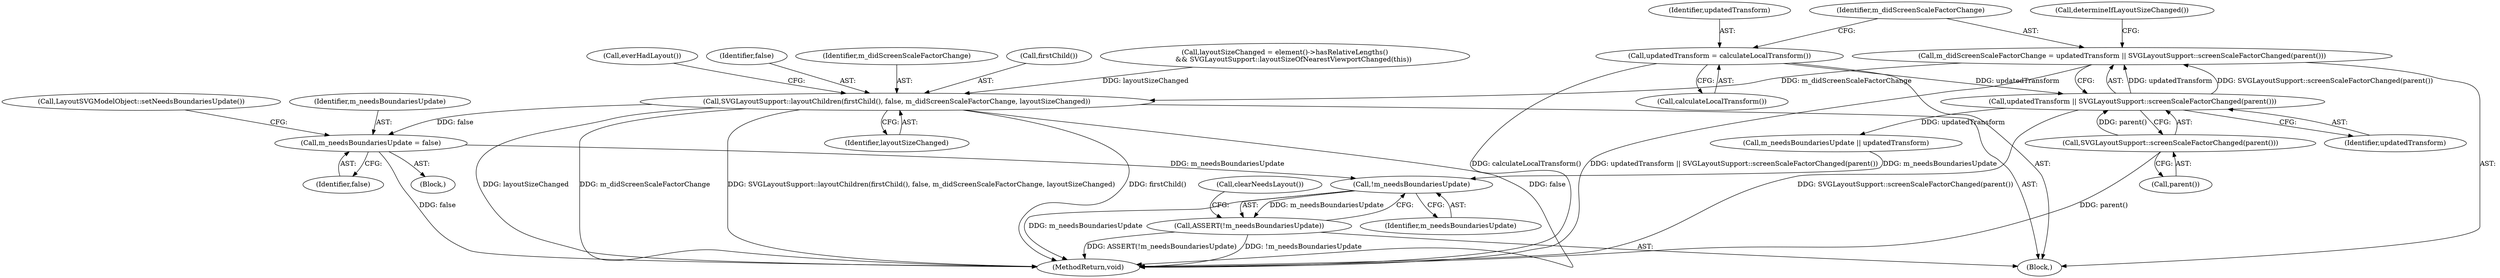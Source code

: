 digraph "1_Chrome_44f1431b20c16d8f8da0ce8ff7bbf2adddcdd785@API" {
"1000110" [label="(Call,m_didScreenScaleFactorChange = updatedTransform || SVGLayoutSupport::screenScaleFactorChanged(parent()))"];
"1000112" [label="(Call,updatedTransform || SVGLayoutSupport::screenScaleFactorChanged(parent()))"];
"1000107" [label="(Call,updatedTransform = calculateLocalTransform())"];
"1000114" [label="(Call,SVGLayoutSupport::screenScaleFactorChanged(parent()))"];
"1000124" [label="(Call,SVGLayoutSupport::layoutChildren(firstChild(), false, m_didScreenScaleFactorChange, layoutSizeChanged))"];
"1000141" [label="(Call,m_needsBoundariesUpdate = false)"];
"1000146" [label="(Call,!m_needsBoundariesUpdate)"];
"1000145" [label="(Call,ASSERT(!m_needsBoundariesUpdate))"];
"1000113" [label="(Identifier,updatedTransform)"];
"1000146" [label="(Call,!m_needsBoundariesUpdate)"];
"1000131" [label="(Call,everHadLayout())"];
"1000145" [label="(Call,ASSERT(!m_needsBoundariesUpdate))"];
"1000142" [label="(Identifier,m_needsBoundariesUpdate)"];
"1000115" [label="(Call,parent())"];
"1000144" [label="(Call,LayoutSVGModelObject::setNeedsBoundariesUpdate())"];
"1000124" [label="(Call,SVGLayoutSupport::layoutChildren(firstChild(), false, m_didScreenScaleFactorChange, layoutSizeChanged))"];
"1000136" [label="(Call,m_needsBoundariesUpdate || updatedTransform)"];
"1000143" [label="(Identifier,false)"];
"1000147" [label="(Identifier,m_needsBoundariesUpdate)"];
"1000114" [label="(Call,SVGLayoutSupport::screenScaleFactorChanged(parent()))"];
"1000126" [label="(Identifier,false)"];
"1000116" [label="(Call,determineIfLayoutSizeChanged())"];
"1000127" [label="(Identifier,m_didScreenScaleFactorChange)"];
"1000148" [label="(Call,clearNeedsLayout())"];
"1000125" [label="(Call,firstChild())"];
"1000111" [label="(Identifier,m_didScreenScaleFactorChange)"];
"1000108" [label="(Identifier,updatedTransform)"];
"1000109" [label="(Call,calculateLocalTransform())"];
"1000128" [label="(Identifier,layoutSizeChanged)"];
"1000112" [label="(Call,updatedTransform || SVGLayoutSupport::screenScaleFactorChanged(parent()))"];
"1000139" [label="(Block,)"];
"1000101" [label="(Block,)"];
"1000149" [label="(MethodReturn,void)"];
"1000110" [label="(Call,m_didScreenScaleFactorChange = updatedTransform || SVGLayoutSupport::screenScaleFactorChanged(parent()))"];
"1000141" [label="(Call,m_needsBoundariesUpdate = false)"];
"1000107" [label="(Call,updatedTransform = calculateLocalTransform())"];
"1000118" [label="(Call,layoutSizeChanged = element()->hasRelativeLengths()\n        && SVGLayoutSupport::layoutSizeOfNearestViewportChanged(this))"];
"1000110" -> "1000101"  [label="AST: "];
"1000110" -> "1000112"  [label="CFG: "];
"1000111" -> "1000110"  [label="AST: "];
"1000112" -> "1000110"  [label="AST: "];
"1000116" -> "1000110"  [label="CFG: "];
"1000110" -> "1000149"  [label="DDG: updatedTransform || SVGLayoutSupport::screenScaleFactorChanged(parent())"];
"1000112" -> "1000110"  [label="DDG: updatedTransform"];
"1000112" -> "1000110"  [label="DDG: SVGLayoutSupport::screenScaleFactorChanged(parent())"];
"1000110" -> "1000124"  [label="DDG: m_didScreenScaleFactorChange"];
"1000112" -> "1000113"  [label="CFG: "];
"1000112" -> "1000114"  [label="CFG: "];
"1000113" -> "1000112"  [label="AST: "];
"1000114" -> "1000112"  [label="AST: "];
"1000112" -> "1000149"  [label="DDG: SVGLayoutSupport::screenScaleFactorChanged(parent())"];
"1000107" -> "1000112"  [label="DDG: updatedTransform"];
"1000114" -> "1000112"  [label="DDG: parent()"];
"1000112" -> "1000136"  [label="DDG: updatedTransform"];
"1000107" -> "1000101"  [label="AST: "];
"1000107" -> "1000109"  [label="CFG: "];
"1000108" -> "1000107"  [label="AST: "];
"1000109" -> "1000107"  [label="AST: "];
"1000111" -> "1000107"  [label="CFG: "];
"1000107" -> "1000149"  [label="DDG: calculateLocalTransform()"];
"1000114" -> "1000115"  [label="CFG: "];
"1000115" -> "1000114"  [label="AST: "];
"1000114" -> "1000149"  [label="DDG: parent()"];
"1000124" -> "1000101"  [label="AST: "];
"1000124" -> "1000128"  [label="CFG: "];
"1000125" -> "1000124"  [label="AST: "];
"1000126" -> "1000124"  [label="AST: "];
"1000127" -> "1000124"  [label="AST: "];
"1000128" -> "1000124"  [label="AST: "];
"1000131" -> "1000124"  [label="CFG: "];
"1000124" -> "1000149"  [label="DDG: firstChild()"];
"1000124" -> "1000149"  [label="DDG: m_didScreenScaleFactorChange"];
"1000124" -> "1000149"  [label="DDG: false"];
"1000124" -> "1000149"  [label="DDG: layoutSizeChanged"];
"1000124" -> "1000149"  [label="DDG: SVGLayoutSupport::layoutChildren(firstChild(), false, m_didScreenScaleFactorChange, layoutSizeChanged)"];
"1000118" -> "1000124"  [label="DDG: layoutSizeChanged"];
"1000124" -> "1000141"  [label="DDG: false"];
"1000141" -> "1000139"  [label="AST: "];
"1000141" -> "1000143"  [label="CFG: "];
"1000142" -> "1000141"  [label="AST: "];
"1000143" -> "1000141"  [label="AST: "];
"1000144" -> "1000141"  [label="CFG: "];
"1000141" -> "1000149"  [label="DDG: false"];
"1000141" -> "1000146"  [label="DDG: m_needsBoundariesUpdate"];
"1000146" -> "1000145"  [label="AST: "];
"1000146" -> "1000147"  [label="CFG: "];
"1000147" -> "1000146"  [label="AST: "];
"1000145" -> "1000146"  [label="CFG: "];
"1000146" -> "1000149"  [label="DDG: m_needsBoundariesUpdate"];
"1000146" -> "1000145"  [label="DDG: m_needsBoundariesUpdate"];
"1000136" -> "1000146"  [label="DDG: m_needsBoundariesUpdate"];
"1000145" -> "1000101"  [label="AST: "];
"1000148" -> "1000145"  [label="CFG: "];
"1000145" -> "1000149"  [label="DDG: !m_needsBoundariesUpdate"];
"1000145" -> "1000149"  [label="DDG: ASSERT(!m_needsBoundariesUpdate)"];
}
